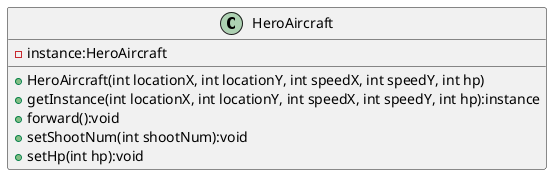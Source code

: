 @startuml
'https://plantuml.com/class-diagram

class HeroAircraft {
    - instance:HeroAircraft
    + HeroAircraft(int locationX, int locationY, int speedX, int speedY, int hp)
    + getInstance(int locationX, int locationY, int speedX, int speedY, int hp):instance
    + forward():void
    + setShootNum(int shootNum):void
    + setHp(int hp):void
}

@enduml